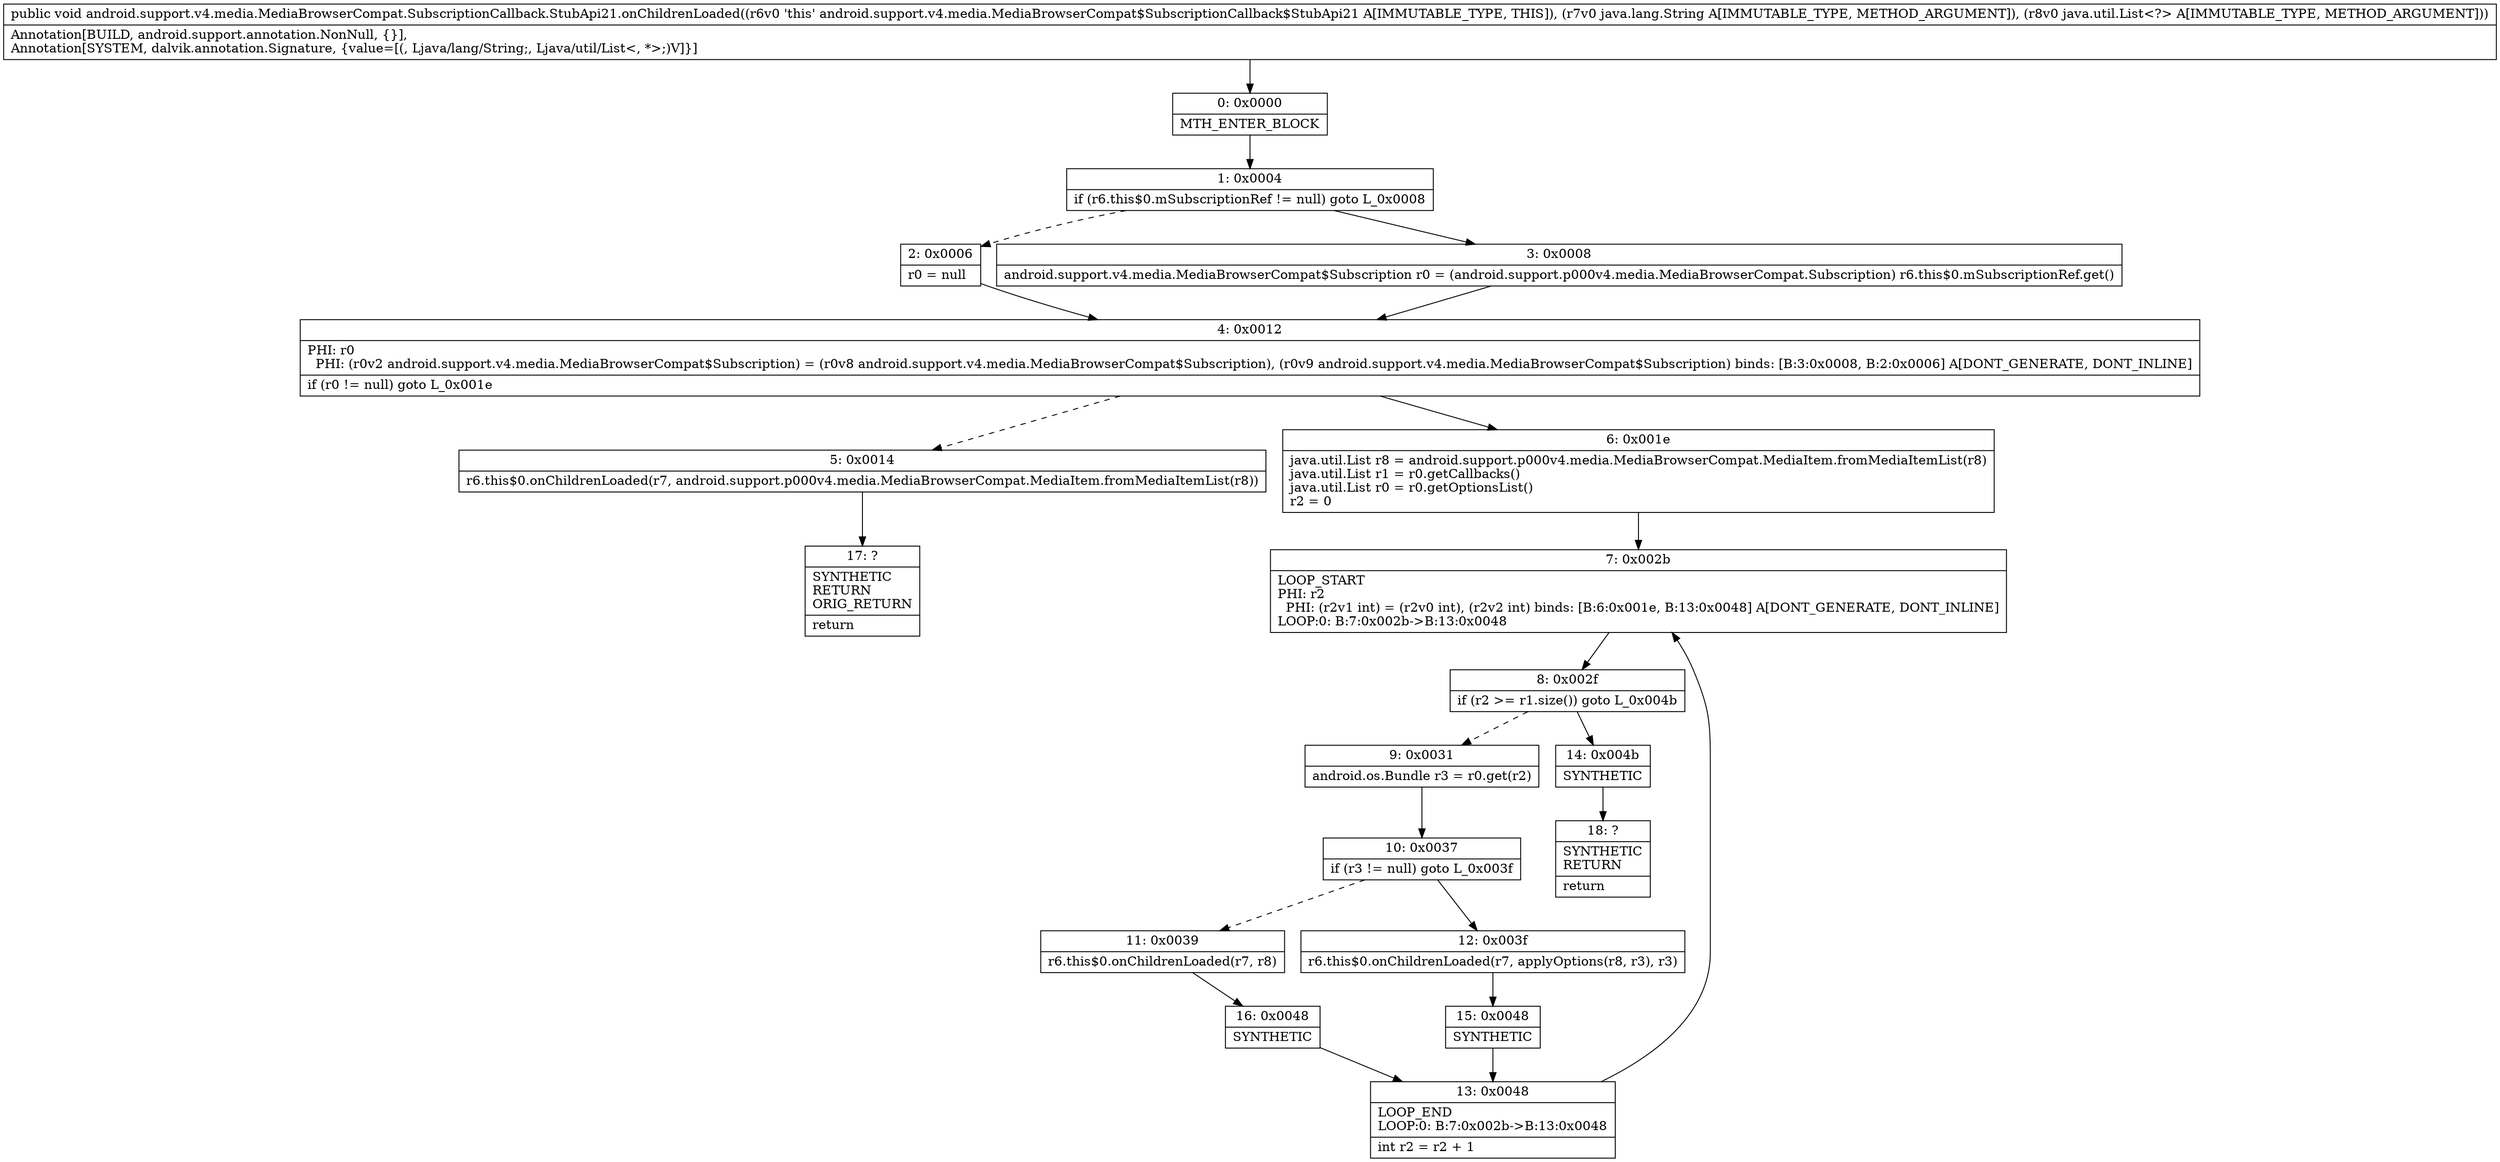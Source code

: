 digraph "CFG forandroid.support.v4.media.MediaBrowserCompat.SubscriptionCallback.StubApi21.onChildrenLoaded(Ljava\/lang\/String;Ljava\/util\/List;)V" {
Node_0 [shape=record,label="{0\:\ 0x0000|MTH_ENTER_BLOCK\l}"];
Node_1 [shape=record,label="{1\:\ 0x0004|if (r6.this$0.mSubscriptionRef != null) goto L_0x0008\l}"];
Node_2 [shape=record,label="{2\:\ 0x0006|r0 = null\l}"];
Node_3 [shape=record,label="{3\:\ 0x0008|android.support.v4.media.MediaBrowserCompat$Subscription r0 = (android.support.p000v4.media.MediaBrowserCompat.Subscription) r6.this$0.mSubscriptionRef.get()\l}"];
Node_4 [shape=record,label="{4\:\ 0x0012|PHI: r0 \l  PHI: (r0v2 android.support.v4.media.MediaBrowserCompat$Subscription) = (r0v8 android.support.v4.media.MediaBrowserCompat$Subscription), (r0v9 android.support.v4.media.MediaBrowserCompat$Subscription) binds: [B:3:0x0008, B:2:0x0006] A[DONT_GENERATE, DONT_INLINE]\l|if (r0 != null) goto L_0x001e\l}"];
Node_5 [shape=record,label="{5\:\ 0x0014|r6.this$0.onChildrenLoaded(r7, android.support.p000v4.media.MediaBrowserCompat.MediaItem.fromMediaItemList(r8))\l}"];
Node_6 [shape=record,label="{6\:\ 0x001e|java.util.List r8 = android.support.p000v4.media.MediaBrowserCompat.MediaItem.fromMediaItemList(r8)\ljava.util.List r1 = r0.getCallbacks()\ljava.util.List r0 = r0.getOptionsList()\lr2 = 0\l}"];
Node_7 [shape=record,label="{7\:\ 0x002b|LOOP_START\lPHI: r2 \l  PHI: (r2v1 int) = (r2v0 int), (r2v2 int) binds: [B:6:0x001e, B:13:0x0048] A[DONT_GENERATE, DONT_INLINE]\lLOOP:0: B:7:0x002b\-\>B:13:0x0048\l}"];
Node_8 [shape=record,label="{8\:\ 0x002f|if (r2 \>= r1.size()) goto L_0x004b\l}"];
Node_9 [shape=record,label="{9\:\ 0x0031|android.os.Bundle r3 = r0.get(r2)\l}"];
Node_10 [shape=record,label="{10\:\ 0x0037|if (r3 != null) goto L_0x003f\l}"];
Node_11 [shape=record,label="{11\:\ 0x0039|r6.this$0.onChildrenLoaded(r7, r8)\l}"];
Node_12 [shape=record,label="{12\:\ 0x003f|r6.this$0.onChildrenLoaded(r7, applyOptions(r8, r3), r3)\l}"];
Node_13 [shape=record,label="{13\:\ 0x0048|LOOP_END\lLOOP:0: B:7:0x002b\-\>B:13:0x0048\l|int r2 = r2 + 1\l}"];
Node_14 [shape=record,label="{14\:\ 0x004b|SYNTHETIC\l}"];
Node_15 [shape=record,label="{15\:\ 0x0048|SYNTHETIC\l}"];
Node_16 [shape=record,label="{16\:\ 0x0048|SYNTHETIC\l}"];
Node_17 [shape=record,label="{17\:\ ?|SYNTHETIC\lRETURN\lORIG_RETURN\l|return\l}"];
Node_18 [shape=record,label="{18\:\ ?|SYNTHETIC\lRETURN\l|return\l}"];
MethodNode[shape=record,label="{public void android.support.v4.media.MediaBrowserCompat.SubscriptionCallback.StubApi21.onChildrenLoaded((r6v0 'this' android.support.v4.media.MediaBrowserCompat$SubscriptionCallback$StubApi21 A[IMMUTABLE_TYPE, THIS]), (r7v0 java.lang.String A[IMMUTABLE_TYPE, METHOD_ARGUMENT]), (r8v0 java.util.List\<?\> A[IMMUTABLE_TYPE, METHOD_ARGUMENT]))  | Annotation[BUILD, android.support.annotation.NonNull, \{\}], \lAnnotation[SYSTEM, dalvik.annotation.Signature, \{value=[(, Ljava\/lang\/String;, Ljava\/util\/List\<, *\>;)V]\}]\l}"];
MethodNode -> Node_0;
Node_0 -> Node_1;
Node_1 -> Node_2[style=dashed];
Node_1 -> Node_3;
Node_2 -> Node_4;
Node_3 -> Node_4;
Node_4 -> Node_5[style=dashed];
Node_4 -> Node_6;
Node_5 -> Node_17;
Node_6 -> Node_7;
Node_7 -> Node_8;
Node_8 -> Node_9[style=dashed];
Node_8 -> Node_14;
Node_9 -> Node_10;
Node_10 -> Node_11[style=dashed];
Node_10 -> Node_12;
Node_11 -> Node_16;
Node_12 -> Node_15;
Node_13 -> Node_7;
Node_14 -> Node_18;
Node_15 -> Node_13;
Node_16 -> Node_13;
}

